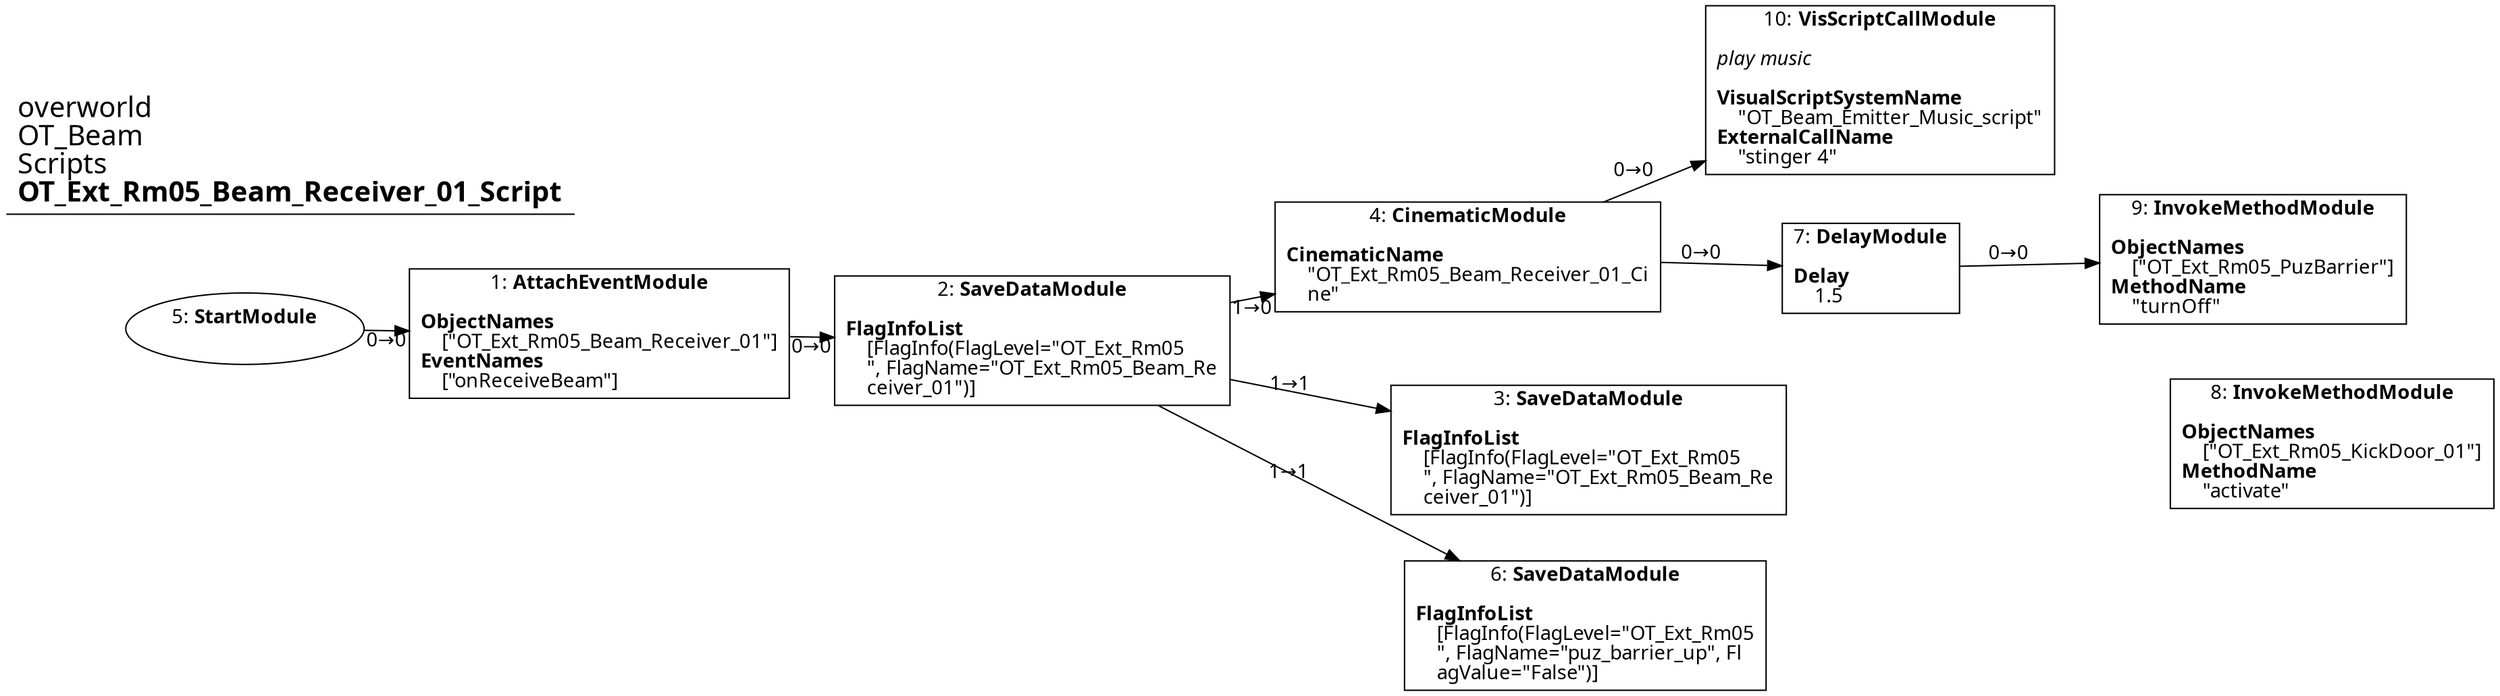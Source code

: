 digraph {
    layout = fdp;
    overlap = prism;
    sep = "+16";
    splines = spline;

    node [ shape = box ];

    graph [ fontname = "Segoe UI" ];
    node [ fontname = "Segoe UI" ];
    edge [ fontname = "Segoe UI" ];

    1 [ label = <1: <b>AttachEventModule</b><br/><br/><b>ObjectNames</b><br align="left"/>    [&quot;OT_Ext_Rm05_Beam_Receiver_01&quot;]<br align="left"/><b>EventNames</b><br align="left"/>    [&quot;onReceiveBeam&quot;]<br align="left"/>> ];
    1 [ pos = "0.178,-0.28800002!" ];
    1 -> 2 [ label = "0→0" ];

    2 [ label = <2: <b>SaveDataModule</b><br/><br/><b>FlagInfoList</b><br align="left"/>    [FlagInfo(FlagLevel=&quot;OT_Ext_Rm05<br align="left"/>    &quot;, FlagName=&quot;OT_Ext_Rm05_Beam_Re<br align="left"/>    ceiver_01&quot;)]<br align="left"/>> ];
    2 [ pos = "0.42100003,-0.28800002!" ];
    2 -> 4 [ label = "1→0" ];
    2 -> 3 [ label = "1→1" ];
    2 -> 6 [ label = "1→1" ];

    3 [ label = <3: <b>SaveDataModule</b><br/><br/><b>FlagInfoList</b><br align="left"/>    [FlagInfo(FlagLevel=&quot;OT_Ext_Rm05<br align="left"/>    &quot;, FlagName=&quot;OT_Ext_Rm05_Beam_Re<br align="left"/>    ceiver_01&quot;)]<br align="left"/>> ];
    3 [ pos = "0.70400006,-0.38200003!" ];

    4 [ label = <4: <b>CinematicModule</b><br/><br/><b>CinematicName</b><br align="left"/>    &quot;OT_Ext_Rm05_Beam_Receiver_01_Ci<br align="left"/>    ne&quot;<br align="left"/>> ];
    4 [ pos = "0.70100003,-0.22500001!" ];
    4 -> 7 [ label = "0→0" ];
    4 -> 10 [ label = "0→0" ];

    5 [ label = <5: <b>StartModule</b><br/><br/>> ];
    5 [ shape = oval ]
    5 [ pos = "-0.028,-0.28800002!" ];
    5 -> 1 [ label = "0→0" ];

    6 [ label = <6: <b>SaveDataModule</b><br/><br/><b>FlagInfoList</b><br align="left"/>    [FlagInfo(FlagLevel=&quot;OT_Ext_Rm05<br align="left"/>    &quot;, FlagName=&quot;puz_barrier_up&quot;, Fl<br align="left"/>    agValue=&quot;False&quot;)]<br align="left"/>> ];
    6 [ pos = "0.70500004,-0.518!" ];

    7 [ label = <7: <b>DelayModule</b><br/><br/><b>Delay</b><br align="left"/>    1.5<br align="left"/>> ];
    7 [ pos = "0.924,-0.22500001!" ];
    7 -> 9 [ label = "0→0" ];

    8 [ label = <8: <b>InvokeMethodModule</b><br/><br/><b>ObjectNames</b><br align="left"/>    [&quot;OT_Ext_Rm05_KickDoor_01&quot;]<br align="left"/><b>MethodName</b><br align="left"/>    &quot;activate&quot;<br align="left"/>> ];
    8 [ pos = "1.1400001,-0.35200003!" ];

    9 [ label = <9: <b>InvokeMethodModule</b><br/><br/><b>ObjectNames</b><br align="left"/>    [&quot;OT_Ext_Rm05_PuzBarrier&quot;]<br align="left"/><b>MethodName</b><br align="left"/>    &quot;turnOff&quot;<br align="left"/>> ];
    9 [ pos = "1.138,-0.22500001!" ];

    10 [ label = <10: <b>VisScriptCallModule</b><br/><br/><i>play music<br align="left"/></i><br align="left"/><b>VisualScriptSystemName</b><br align="left"/>    &quot;OT_Beam_Emitter_Music_script&quot;<br align="left"/><b>ExternalCallName</b><br align="left"/>    &quot;stinger 4&quot;<br align="left"/>> ];
    10 [ pos = "0.924,-0.149!" ];

    title [ pos = "-0.029000001,-0.148!" ];
    title [ shape = underline ];
    title [ label = <<font point-size="20">overworld<br align="left"/>OT_Beam<br align="left"/>Scripts<br align="left"/><b>OT_Ext_Rm05_Beam_Receiver_01_Script</b><br align="left"/></font>> ];
}
